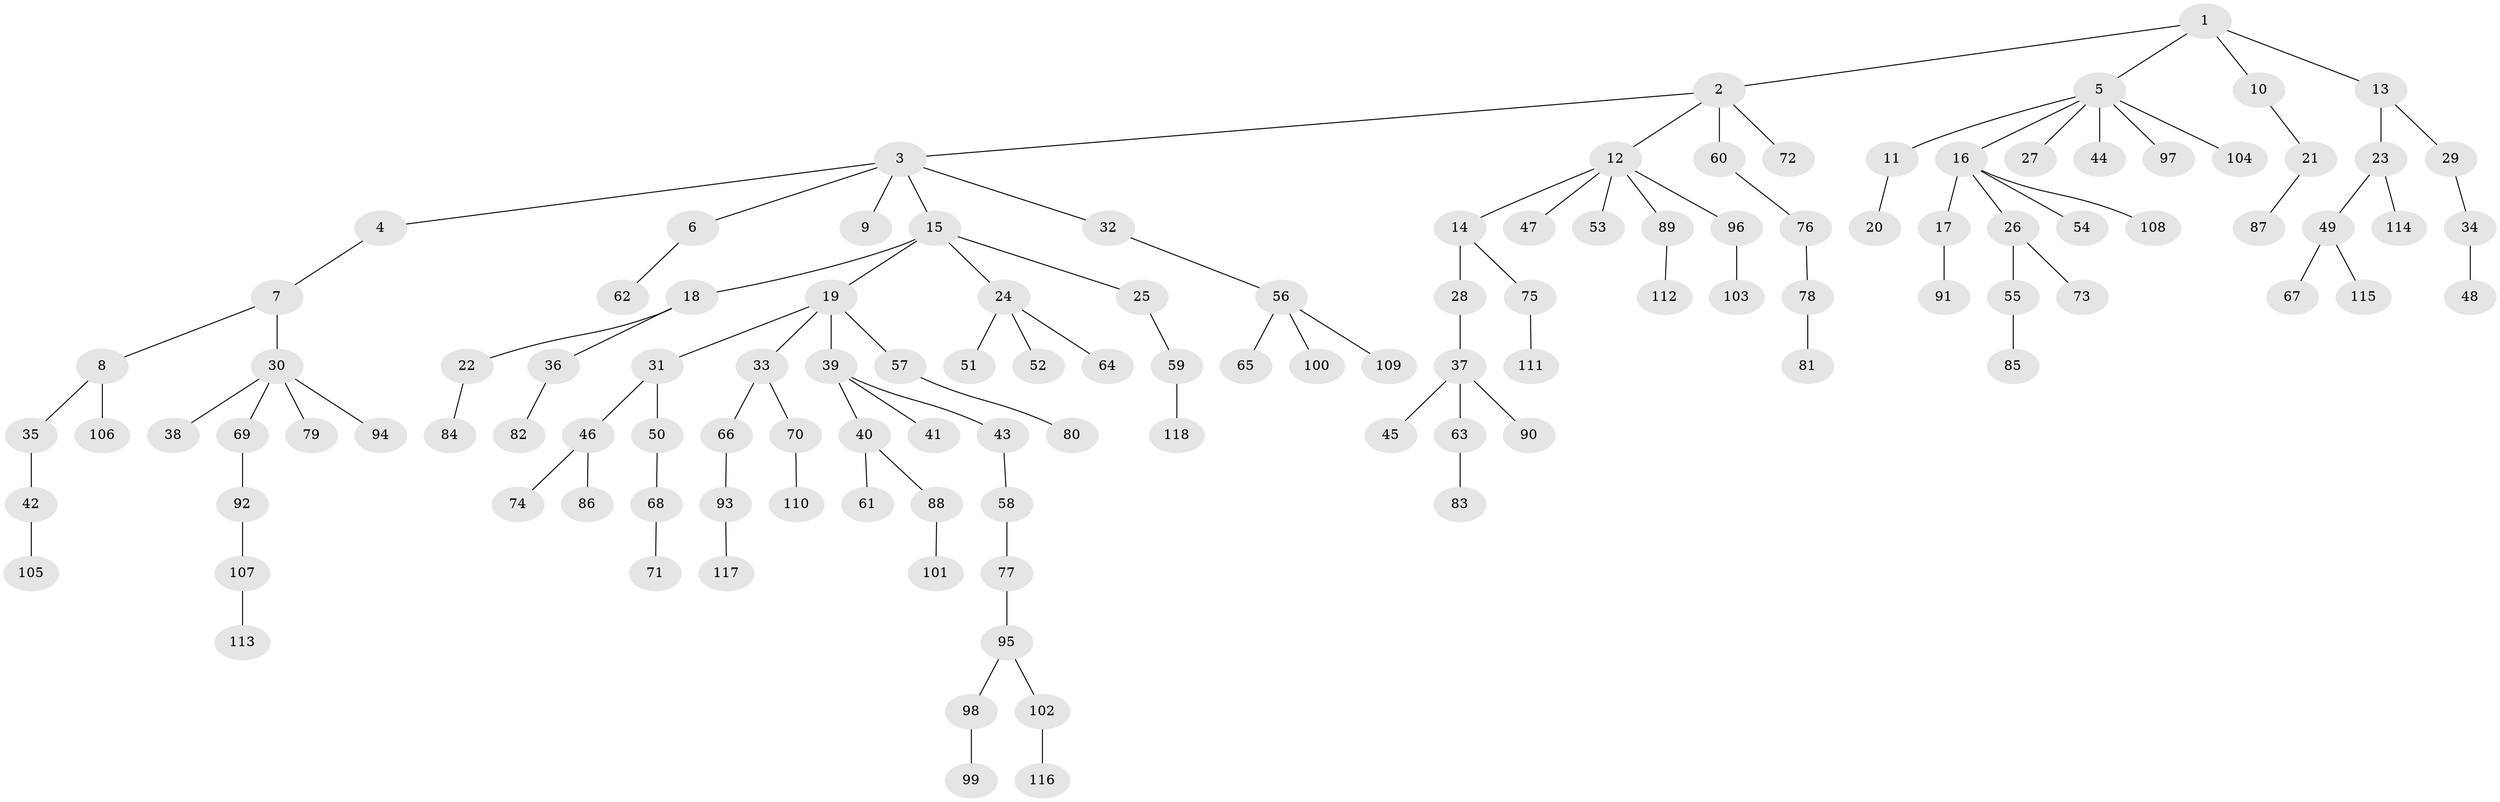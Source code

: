 // Generated by graph-tools (version 1.1) at 2025/02/03/09/25 03:02:29]
// undirected, 118 vertices, 117 edges
graph export_dot {
graph [start="1"]
  node [color=gray90,style=filled];
  1;
  2;
  3;
  4;
  5;
  6;
  7;
  8;
  9;
  10;
  11;
  12;
  13;
  14;
  15;
  16;
  17;
  18;
  19;
  20;
  21;
  22;
  23;
  24;
  25;
  26;
  27;
  28;
  29;
  30;
  31;
  32;
  33;
  34;
  35;
  36;
  37;
  38;
  39;
  40;
  41;
  42;
  43;
  44;
  45;
  46;
  47;
  48;
  49;
  50;
  51;
  52;
  53;
  54;
  55;
  56;
  57;
  58;
  59;
  60;
  61;
  62;
  63;
  64;
  65;
  66;
  67;
  68;
  69;
  70;
  71;
  72;
  73;
  74;
  75;
  76;
  77;
  78;
  79;
  80;
  81;
  82;
  83;
  84;
  85;
  86;
  87;
  88;
  89;
  90;
  91;
  92;
  93;
  94;
  95;
  96;
  97;
  98;
  99;
  100;
  101;
  102;
  103;
  104;
  105;
  106;
  107;
  108;
  109;
  110;
  111;
  112;
  113;
  114;
  115;
  116;
  117;
  118;
  1 -- 2;
  1 -- 5;
  1 -- 10;
  1 -- 13;
  2 -- 3;
  2 -- 12;
  2 -- 60;
  2 -- 72;
  3 -- 4;
  3 -- 6;
  3 -- 9;
  3 -- 15;
  3 -- 32;
  4 -- 7;
  5 -- 11;
  5 -- 16;
  5 -- 27;
  5 -- 44;
  5 -- 97;
  5 -- 104;
  6 -- 62;
  7 -- 8;
  7 -- 30;
  8 -- 35;
  8 -- 106;
  10 -- 21;
  11 -- 20;
  12 -- 14;
  12 -- 47;
  12 -- 53;
  12 -- 89;
  12 -- 96;
  13 -- 23;
  13 -- 29;
  14 -- 28;
  14 -- 75;
  15 -- 18;
  15 -- 19;
  15 -- 24;
  15 -- 25;
  16 -- 17;
  16 -- 26;
  16 -- 54;
  16 -- 108;
  17 -- 91;
  18 -- 22;
  18 -- 36;
  19 -- 31;
  19 -- 33;
  19 -- 39;
  19 -- 57;
  21 -- 87;
  22 -- 84;
  23 -- 49;
  23 -- 114;
  24 -- 51;
  24 -- 52;
  24 -- 64;
  25 -- 59;
  26 -- 55;
  26 -- 73;
  28 -- 37;
  29 -- 34;
  30 -- 38;
  30 -- 69;
  30 -- 79;
  30 -- 94;
  31 -- 46;
  31 -- 50;
  32 -- 56;
  33 -- 66;
  33 -- 70;
  34 -- 48;
  35 -- 42;
  36 -- 82;
  37 -- 45;
  37 -- 63;
  37 -- 90;
  39 -- 40;
  39 -- 41;
  39 -- 43;
  40 -- 61;
  40 -- 88;
  42 -- 105;
  43 -- 58;
  46 -- 74;
  46 -- 86;
  49 -- 67;
  49 -- 115;
  50 -- 68;
  55 -- 85;
  56 -- 65;
  56 -- 100;
  56 -- 109;
  57 -- 80;
  58 -- 77;
  59 -- 118;
  60 -- 76;
  63 -- 83;
  66 -- 93;
  68 -- 71;
  69 -- 92;
  70 -- 110;
  75 -- 111;
  76 -- 78;
  77 -- 95;
  78 -- 81;
  88 -- 101;
  89 -- 112;
  92 -- 107;
  93 -- 117;
  95 -- 98;
  95 -- 102;
  96 -- 103;
  98 -- 99;
  102 -- 116;
  107 -- 113;
}
